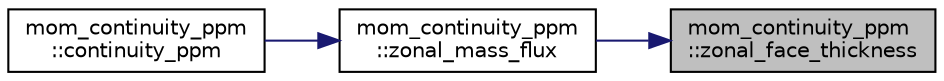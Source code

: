 digraph "mom_continuity_ppm::zonal_face_thickness"
{
 // INTERACTIVE_SVG=YES
 // LATEX_PDF_SIZE
  edge [fontname="Helvetica",fontsize="10",labelfontname="Helvetica",labelfontsize="10"];
  node [fontname="Helvetica",fontsize="10",shape=record];
  rankdir="RL";
  Node1 [label="mom_continuity_ppm\l::zonal_face_thickness",height=0.2,width=0.4,color="black", fillcolor="grey75", style="filled", fontcolor="black",tooltip="Sets the effective interface thickness at each zonal velocity point."];
  Node1 -> Node2 [dir="back",color="midnightblue",fontsize="10",style="solid",fontname="Helvetica"];
  Node2 [label="mom_continuity_ppm\l::zonal_mass_flux",height=0.2,width=0.4,color="black", fillcolor="white", style="filled",URL="$namespacemom__continuity__ppm.html#ac9ae859f0fd4d6b13faab1065bf371b2",tooltip="Calculates the mass or volume fluxes through the zonal faces, and other related quantities."];
  Node2 -> Node3 [dir="back",color="midnightblue",fontsize="10",style="solid",fontname="Helvetica"];
  Node3 [label="mom_continuity_ppm\l::continuity_ppm",height=0.2,width=0.4,color="black", fillcolor="white", style="filled",URL="$namespacemom__continuity__ppm.html#ad928a3c6f1cb3c01f944a89d4b13d08b",tooltip="Time steps the layer thicknesses, using a monotonically limit, directionally split PPM scheme,..."];
}
